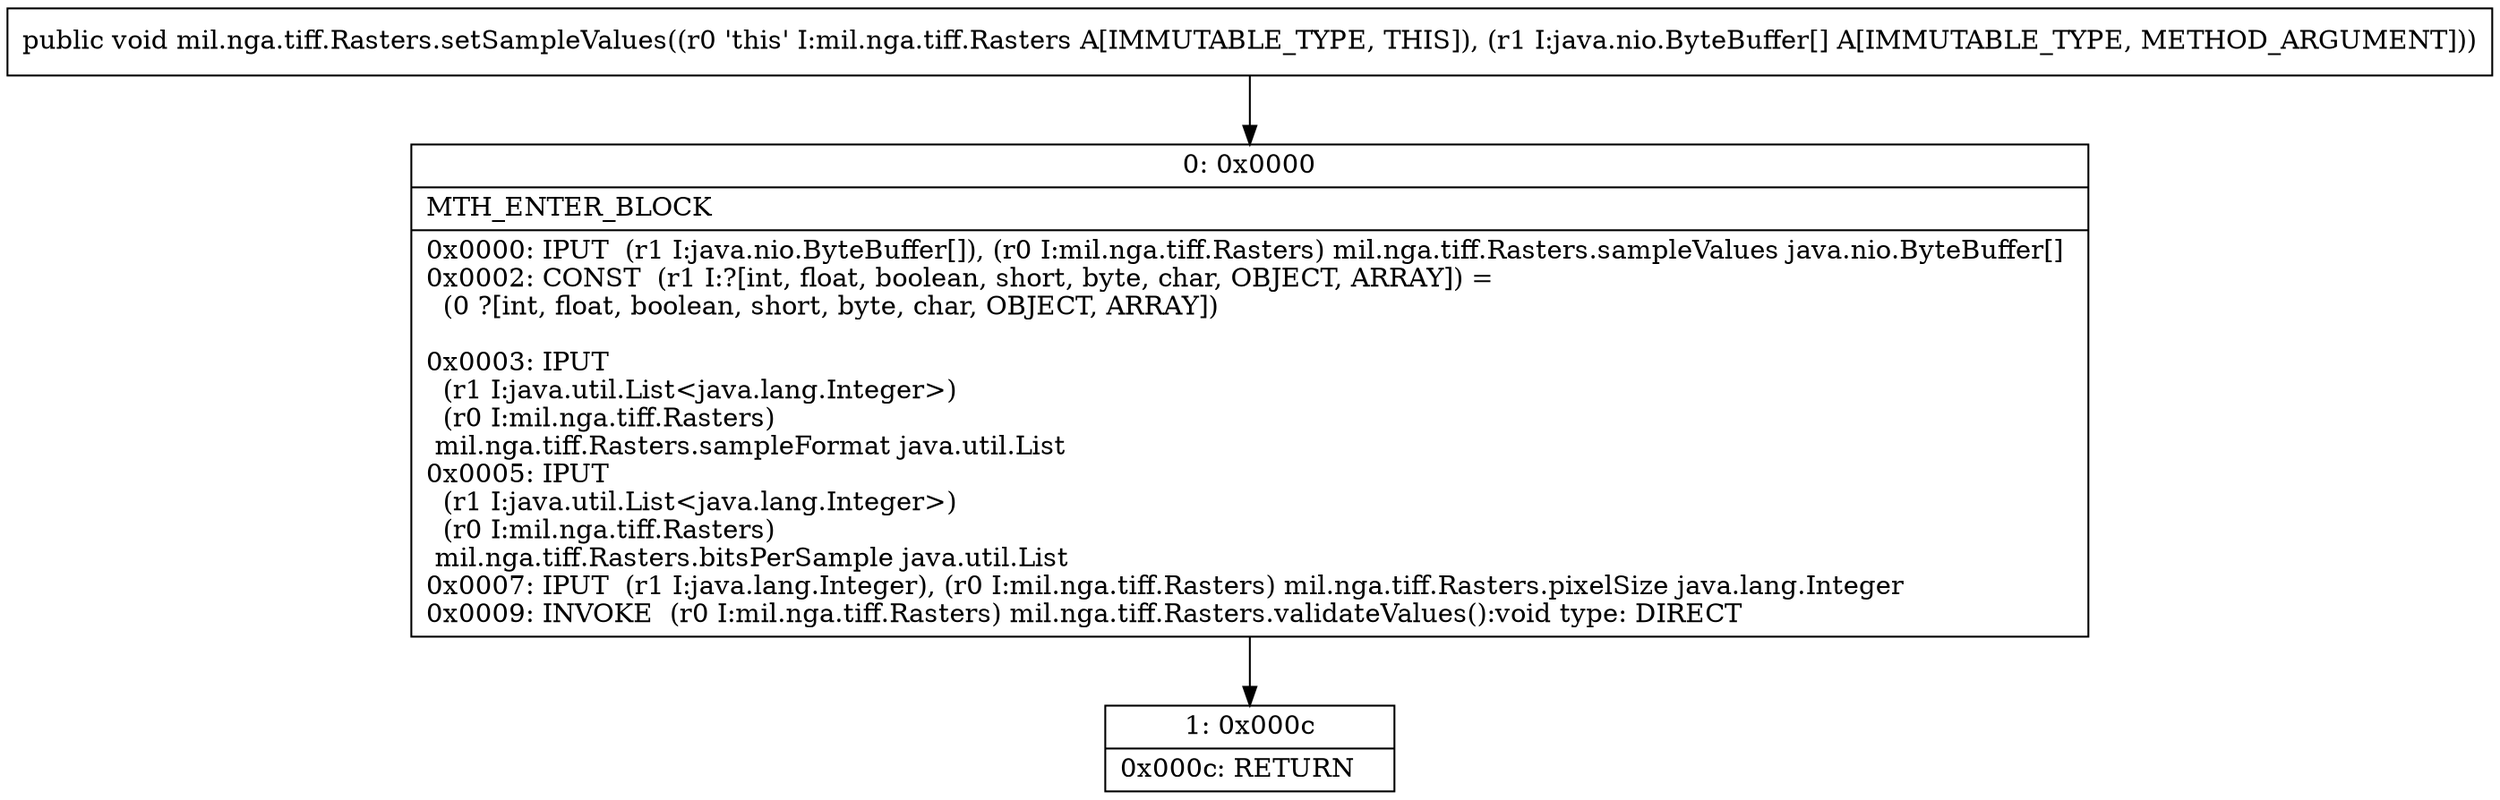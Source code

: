 digraph "CFG formil.nga.tiff.Rasters.setSampleValues([Ljava\/nio\/ByteBuffer;)V" {
Node_0 [shape=record,label="{0\:\ 0x0000|MTH_ENTER_BLOCK\l|0x0000: IPUT  (r1 I:java.nio.ByteBuffer[]), (r0 I:mil.nga.tiff.Rasters) mil.nga.tiff.Rasters.sampleValues java.nio.ByteBuffer[] \l0x0002: CONST  (r1 I:?[int, float, boolean, short, byte, char, OBJECT, ARRAY]) = \l  (0 ?[int, float, boolean, short, byte, char, OBJECT, ARRAY])\l \l0x0003: IPUT  \l  (r1 I:java.util.List\<java.lang.Integer\>)\l  (r0 I:mil.nga.tiff.Rasters)\l mil.nga.tiff.Rasters.sampleFormat java.util.List \l0x0005: IPUT  \l  (r1 I:java.util.List\<java.lang.Integer\>)\l  (r0 I:mil.nga.tiff.Rasters)\l mil.nga.tiff.Rasters.bitsPerSample java.util.List \l0x0007: IPUT  (r1 I:java.lang.Integer), (r0 I:mil.nga.tiff.Rasters) mil.nga.tiff.Rasters.pixelSize java.lang.Integer \l0x0009: INVOKE  (r0 I:mil.nga.tiff.Rasters) mil.nga.tiff.Rasters.validateValues():void type: DIRECT \l}"];
Node_1 [shape=record,label="{1\:\ 0x000c|0x000c: RETURN   \l}"];
MethodNode[shape=record,label="{public void mil.nga.tiff.Rasters.setSampleValues((r0 'this' I:mil.nga.tiff.Rasters A[IMMUTABLE_TYPE, THIS]), (r1 I:java.nio.ByteBuffer[] A[IMMUTABLE_TYPE, METHOD_ARGUMENT])) }"];
MethodNode -> Node_0;
Node_0 -> Node_1;
}

